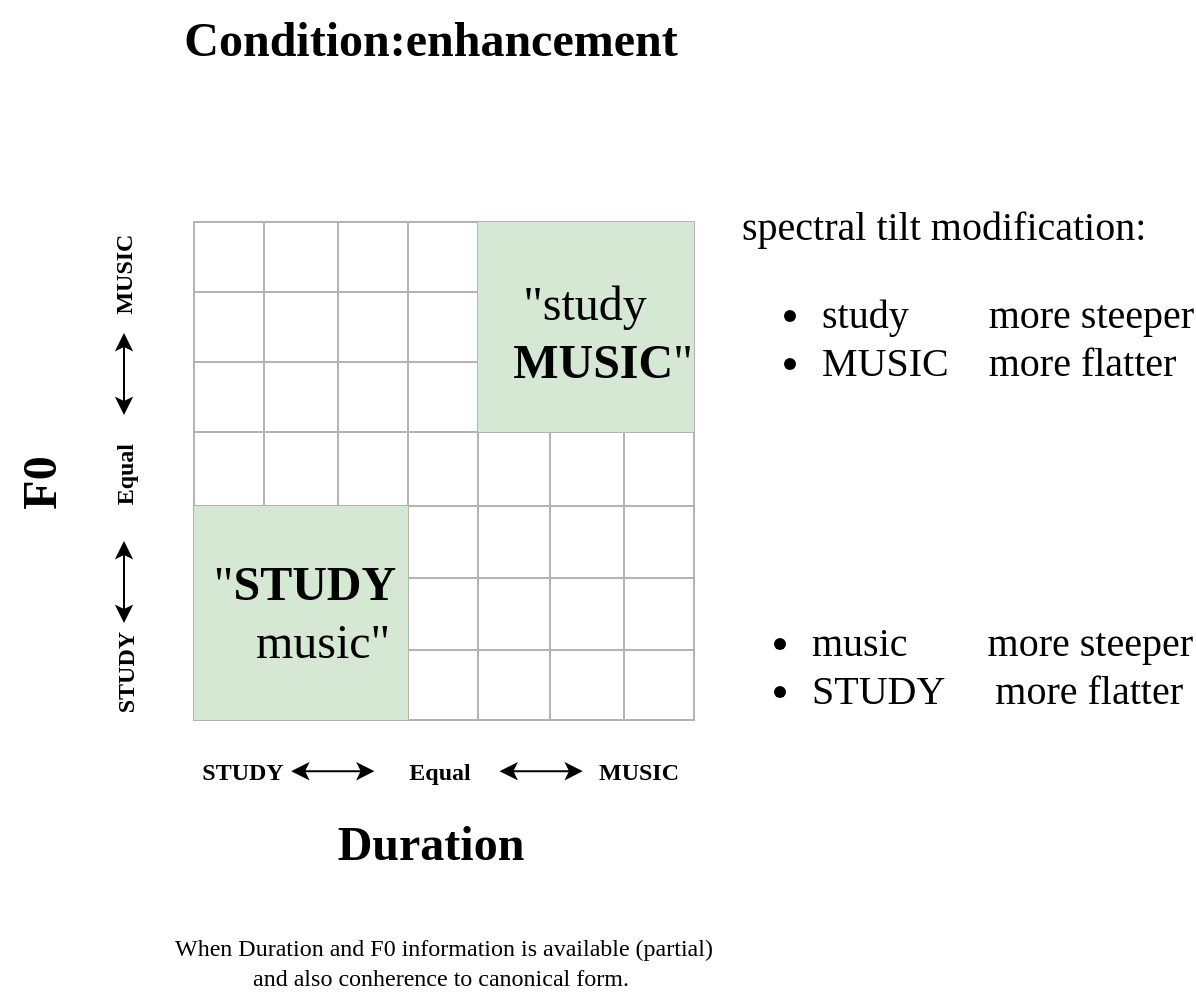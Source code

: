 <mxfile version="20.6.0" type="github"><diagram id="qvZupBdwBmpUl9UfghPR" name="Page-1"><mxGraphModel dx="1375" dy="794" grid="0" gridSize="10" guides="1" tooltips="1" connect="1" arrows="1" fold="1" page="1" pageScale="1" pageWidth="850" pageHeight="1100" math="0" shadow="0"><root><mxCell id="0"/><mxCell id="1" parent="0"/><object label="" id="x_jHGiyt7hKOIwZNZF2D-29"><mxCell style="shape=table;html=1;whiteSpace=wrap;startSize=0;container=1;collapsible=0;childLayout=tableLayout;flipH=0;flipV=0;movable=1;resizable=1;rotatable=1;deletable=1;editable=1;connectable=1;fontFamily=Georgia;swimlaneFillColor=none;fillColor=none;strokeColor=#B3B3B3;" vertex="1" parent="1"><mxGeometry x="270" y="300" width="250" height="249.0" as="geometry"/></mxCell></object><mxCell id="x_jHGiyt7hKOIwZNZF2D-30" value="" style="shape=tableRow;horizontal=0;startSize=0;swimlaneHead=0;swimlaneBody=0;top=0;left=0;bottom=0;right=0;collapsible=0;dropTarget=0;fillColor=none;points=[[0,0.5],[1,0.5]];portConstraint=eastwest;movable=1;resizable=1;rotatable=1;deletable=1;editable=1;connectable=1;fontFamily=Georgia;swimlaneFillColor=none;strokeColor=#CCCCCC;" vertex="1" parent="x_jHGiyt7hKOIwZNZF2D-29"><mxGeometry width="250" height="35" as="geometry"/></mxCell><mxCell id="x_jHGiyt7hKOIwZNZF2D-58" style="shape=partialRectangle;html=1;whiteSpace=wrap;connectable=1;fillColor=none;top=0;left=0;bottom=0;right=0;overflow=hidden;movable=1;resizable=1;rotatable=1;deletable=1;editable=1;fontFamily=Georgia;swimlaneFillColor=none;strokeColor=#CCCCCC;" vertex="1" parent="x_jHGiyt7hKOIwZNZF2D-30"><mxGeometry width="35" height="35" as="geometry"><mxRectangle width="35" height="35" as="alternateBounds"/></mxGeometry></mxCell><mxCell id="x_jHGiyt7hKOIwZNZF2D-65" style="shape=partialRectangle;html=1;whiteSpace=wrap;connectable=1;fillColor=none;top=0;left=0;bottom=0;right=0;overflow=hidden;movable=1;resizable=1;rotatable=1;deletable=1;editable=1;fontFamily=Georgia;swimlaneFillColor=none;strokeColor=#CCCCCC;" vertex="1" parent="x_jHGiyt7hKOIwZNZF2D-30"><mxGeometry x="35" width="37" height="35" as="geometry"><mxRectangle width="37" height="35" as="alternateBounds"/></mxGeometry></mxCell><mxCell id="x_jHGiyt7hKOIwZNZF2D-72" style="shape=partialRectangle;html=1;whiteSpace=wrap;connectable=1;fillColor=none;top=0;left=0;bottom=0;right=0;overflow=hidden;movable=1;resizable=1;rotatable=1;deletable=1;editable=1;fontFamily=Georgia;swimlaneFillColor=none;strokeColor=#CCCCCC;" vertex="1" parent="x_jHGiyt7hKOIwZNZF2D-30"><mxGeometry x="72" width="35" height="35" as="geometry"><mxRectangle width="35" height="35" as="alternateBounds"/></mxGeometry></mxCell><mxCell id="x_jHGiyt7hKOIwZNZF2D-31" value="" style="shape=partialRectangle;html=1;whiteSpace=wrap;connectable=1;fillColor=none;top=0;left=0;bottom=0;right=0;overflow=hidden;movable=1;resizable=1;rotatable=1;deletable=1;editable=1;fontFamily=Georgia;swimlaneFillColor=none;strokeColor=#CCCCCC;" vertex="1" parent="x_jHGiyt7hKOIwZNZF2D-30"><mxGeometry x="107" width="35" height="35" as="geometry"><mxRectangle width="35" height="35" as="alternateBounds"/></mxGeometry></mxCell><mxCell id="x_jHGiyt7hKOIwZNZF2D-32" value="" style="shape=partialRectangle;html=1;whiteSpace=wrap;connectable=1;fillColor=#d5e8d4;top=0;left=0;bottom=0;right=0;overflow=hidden;movable=1;resizable=1;rotatable=1;deletable=1;editable=1;fontFamily=Georgia;strokeColor=#CCCCCC;swimlaneFillColor=none;" vertex="1" parent="x_jHGiyt7hKOIwZNZF2D-30"><mxGeometry x="142" width="36" height="35" as="geometry"><mxRectangle width="36" height="35" as="alternateBounds"/></mxGeometry></mxCell><mxCell id="x_jHGiyt7hKOIwZNZF2D-79" style="shape=partialRectangle;html=1;whiteSpace=wrap;connectable=1;fillColor=#d5e8d4;top=0;left=0;bottom=0;right=0;overflow=hidden;movable=1;resizable=1;rotatable=1;deletable=1;editable=1;fontFamily=Georgia;strokeColor=#CCCCCC;swimlaneFillColor=none;" vertex="1" parent="x_jHGiyt7hKOIwZNZF2D-30"><mxGeometry x="178" width="37" height="35" as="geometry"><mxRectangle width="37" height="35" as="alternateBounds"/></mxGeometry></mxCell><mxCell id="x_jHGiyt7hKOIwZNZF2D-33" value="" style="shape=partialRectangle;html=1;whiteSpace=wrap;connectable=1;fillColor=#d5e8d4;top=0;left=0;bottom=0;right=0;overflow=hidden;movable=1;resizable=1;rotatable=1;deletable=1;editable=1;fontFamily=Georgia;strokeColor=#CCCCCC;swimlaneFillColor=none;" vertex="1" parent="x_jHGiyt7hKOIwZNZF2D-30"><mxGeometry x="215" width="35" height="35" as="geometry"><mxRectangle width="35" height="35" as="alternateBounds"/></mxGeometry></mxCell><mxCell id="x_jHGiyt7hKOIwZNZF2D-54" style="shape=tableRow;horizontal=0;startSize=0;swimlaneHead=0;swimlaneBody=0;top=0;left=0;bottom=0;right=0;collapsible=0;dropTarget=0;fillColor=none;points=[[0,0.5],[1,0.5]];portConstraint=eastwest;movable=1;resizable=1;rotatable=1;deletable=1;editable=1;connectable=1;fontFamily=Georgia;swimlaneFillColor=none;strokeColor=#CCCCCC;" vertex="1" parent="x_jHGiyt7hKOIwZNZF2D-29"><mxGeometry y="35" width="250" height="35" as="geometry"/></mxCell><mxCell id="x_jHGiyt7hKOIwZNZF2D-59" style="shape=partialRectangle;html=1;whiteSpace=wrap;connectable=1;fillColor=none;top=0;left=0;bottom=0;right=0;overflow=hidden;movable=1;resizable=1;rotatable=1;deletable=1;editable=1;fontFamily=Georgia;swimlaneFillColor=none;strokeColor=#CCCCCC;" vertex="1" parent="x_jHGiyt7hKOIwZNZF2D-54"><mxGeometry width="35" height="35" as="geometry"><mxRectangle width="35" height="35" as="alternateBounds"/></mxGeometry></mxCell><mxCell id="x_jHGiyt7hKOIwZNZF2D-66" style="shape=partialRectangle;html=1;whiteSpace=wrap;connectable=1;fillColor=none;top=0;left=0;bottom=0;right=0;overflow=hidden;movable=1;resizable=1;rotatable=1;deletable=1;editable=1;fontFamily=Georgia;swimlaneFillColor=none;strokeColor=#CCCCCC;" vertex="1" parent="x_jHGiyt7hKOIwZNZF2D-54"><mxGeometry x="35" width="37" height="35" as="geometry"><mxRectangle width="37" height="35" as="alternateBounds"/></mxGeometry></mxCell><mxCell id="x_jHGiyt7hKOIwZNZF2D-73" style="shape=partialRectangle;html=1;whiteSpace=wrap;connectable=1;fillColor=none;top=0;left=0;bottom=0;right=0;overflow=hidden;movable=1;resizable=1;rotatable=1;deletable=1;editable=1;fontFamily=Georgia;swimlaneFillColor=none;strokeColor=#CCCCCC;" vertex="1" parent="x_jHGiyt7hKOIwZNZF2D-54"><mxGeometry x="72" width="35" height="35" as="geometry"><mxRectangle width="35" height="35" as="alternateBounds"/></mxGeometry></mxCell><mxCell id="x_jHGiyt7hKOIwZNZF2D-55" style="shape=partialRectangle;html=1;whiteSpace=wrap;connectable=1;fillColor=none;top=0;left=0;bottom=0;right=0;overflow=hidden;movable=1;resizable=1;rotatable=1;deletable=1;editable=1;fontFamily=Georgia;swimlaneFillColor=none;strokeColor=#CCCCCC;" vertex="1" parent="x_jHGiyt7hKOIwZNZF2D-54"><mxGeometry x="107" width="35" height="35" as="geometry"><mxRectangle width="35" height="35" as="alternateBounds"/></mxGeometry></mxCell><mxCell id="x_jHGiyt7hKOIwZNZF2D-56" style="shape=partialRectangle;html=1;whiteSpace=wrap;connectable=1;fillColor=#d5e8d4;top=0;left=0;bottom=0;right=0;overflow=hidden;movable=1;resizable=1;rotatable=1;deletable=1;editable=1;fontFamily=Georgia;strokeColor=#CCCCCC;swimlaneFillColor=none;" vertex="1" parent="x_jHGiyt7hKOIwZNZF2D-54"><mxGeometry x="142" width="36" height="35" as="geometry"><mxRectangle width="36" height="35" as="alternateBounds"/></mxGeometry></mxCell><mxCell id="x_jHGiyt7hKOIwZNZF2D-80" style="shape=partialRectangle;html=1;whiteSpace=wrap;connectable=1;fillColor=#d5e8d4;top=0;left=0;bottom=0;right=0;overflow=hidden;movable=1;resizable=1;rotatable=1;deletable=1;editable=1;fontFamily=Georgia;strokeColor=#CCCCCC;swimlaneFillColor=none;" vertex="1" parent="x_jHGiyt7hKOIwZNZF2D-54"><mxGeometry x="178" width="37" height="35" as="geometry"><mxRectangle width="37" height="35" as="alternateBounds"/></mxGeometry></mxCell><mxCell id="x_jHGiyt7hKOIwZNZF2D-57" style="shape=partialRectangle;html=1;whiteSpace=wrap;connectable=1;fillColor=#d5e8d4;top=0;left=0;bottom=0;right=0;overflow=hidden;movable=1;resizable=1;rotatable=1;deletable=1;editable=1;fontFamily=Georgia;strokeColor=#CCCCCC;swimlaneFillColor=none;" vertex="1" parent="x_jHGiyt7hKOIwZNZF2D-54"><mxGeometry x="215" width="35" height="35" as="geometry"><mxRectangle width="35" height="35" as="alternateBounds"/></mxGeometry></mxCell><mxCell id="x_jHGiyt7hKOIwZNZF2D-34" value="" style="shape=tableRow;horizontal=0;startSize=0;swimlaneHead=0;swimlaneBody=0;top=0;left=0;bottom=0;right=0;collapsible=0;dropTarget=0;fillColor=none;points=[[0,0.5],[1,0.5]];portConstraint=eastwest;movable=1;resizable=1;rotatable=1;deletable=1;editable=1;connectable=1;fontFamily=Georgia;swimlaneFillColor=none;strokeColor=#CCCCCC;" vertex="1" parent="x_jHGiyt7hKOIwZNZF2D-29"><mxGeometry y="70" width="250" height="35" as="geometry"/></mxCell><mxCell id="x_jHGiyt7hKOIwZNZF2D-60" style="shape=partialRectangle;html=1;whiteSpace=wrap;connectable=1;fillColor=none;top=0;left=0;bottom=0;right=0;overflow=hidden;movable=1;resizable=1;rotatable=1;deletable=1;editable=1;fontFamily=Georgia;swimlaneFillColor=none;strokeColor=#CCCCCC;" vertex="1" parent="x_jHGiyt7hKOIwZNZF2D-34"><mxGeometry width="35" height="35" as="geometry"><mxRectangle width="35" height="35" as="alternateBounds"/></mxGeometry></mxCell><mxCell id="x_jHGiyt7hKOIwZNZF2D-67" style="shape=partialRectangle;html=1;whiteSpace=wrap;connectable=1;fillColor=none;top=0;left=0;bottom=0;right=0;overflow=hidden;movable=1;resizable=1;rotatable=1;deletable=1;editable=1;fontFamily=Georgia;swimlaneFillColor=none;strokeColor=#CCCCCC;" vertex="1" parent="x_jHGiyt7hKOIwZNZF2D-34"><mxGeometry x="35" width="37" height="35" as="geometry"><mxRectangle width="37" height="35" as="alternateBounds"/></mxGeometry></mxCell><mxCell id="x_jHGiyt7hKOIwZNZF2D-74" style="shape=partialRectangle;html=1;whiteSpace=wrap;connectable=1;fillColor=none;top=0;left=0;bottom=0;right=0;overflow=hidden;movable=1;resizable=1;rotatable=1;deletable=1;editable=1;fontFamily=Georgia;swimlaneFillColor=none;strokeColor=#CCCCCC;" vertex="1" parent="x_jHGiyt7hKOIwZNZF2D-34"><mxGeometry x="72" width="35" height="35" as="geometry"><mxRectangle width="35" height="35" as="alternateBounds"/></mxGeometry></mxCell><mxCell id="x_jHGiyt7hKOIwZNZF2D-35" value="" style="shape=partialRectangle;html=1;whiteSpace=wrap;connectable=1;fillColor=none;top=0;left=0;bottom=0;right=0;overflow=hidden;movable=1;resizable=1;rotatable=1;deletable=1;editable=1;fontFamily=Georgia;swimlaneFillColor=none;strokeColor=#CCCCCC;" vertex="1" parent="x_jHGiyt7hKOIwZNZF2D-34"><mxGeometry x="107" width="35" height="35" as="geometry"><mxRectangle width="35" height="35" as="alternateBounds"/></mxGeometry></mxCell><mxCell id="x_jHGiyt7hKOIwZNZF2D-36" value="" style="shape=partialRectangle;html=1;whiteSpace=wrap;connectable=1;fillColor=#d5e8d4;top=0;left=0;bottom=0;right=0;overflow=hidden;movable=1;resizable=1;rotatable=1;deletable=1;editable=1;fontFamily=Georgia;strokeColor=#CCCCCC;swimlaneFillColor=none;" vertex="1" parent="x_jHGiyt7hKOIwZNZF2D-34"><mxGeometry x="142" width="36" height="35" as="geometry"><mxRectangle width="36" height="35" as="alternateBounds"/></mxGeometry></mxCell><mxCell id="x_jHGiyt7hKOIwZNZF2D-81" style="shape=partialRectangle;html=1;whiteSpace=wrap;connectable=1;fillColor=#d5e8d4;top=0;left=0;bottom=0;right=0;overflow=hidden;movable=1;resizable=1;rotatable=1;deletable=1;editable=1;fontFamily=Georgia;strokeColor=#CCCCCC;swimlaneFillColor=none;" vertex="1" parent="x_jHGiyt7hKOIwZNZF2D-34"><mxGeometry x="178" width="37" height="35" as="geometry"><mxRectangle width="37" height="35" as="alternateBounds"/></mxGeometry></mxCell><mxCell id="x_jHGiyt7hKOIwZNZF2D-37" value="" style="shape=partialRectangle;html=1;whiteSpace=wrap;connectable=1;fillColor=#d5e8d4;top=0;left=0;bottom=0;right=0;overflow=hidden;movable=1;resizable=1;rotatable=1;deletable=1;editable=1;fontFamily=Georgia;strokeColor=#CCCCCC;swimlaneFillColor=none;" vertex="1" parent="x_jHGiyt7hKOIwZNZF2D-34"><mxGeometry x="215" width="35" height="35" as="geometry"><mxRectangle width="35" height="35" as="alternateBounds"/></mxGeometry></mxCell><mxCell id="x_jHGiyt7hKOIwZNZF2D-42" style="shape=tableRow;horizontal=0;startSize=0;swimlaneHead=0;swimlaneBody=0;top=0;left=0;bottom=0;right=0;collapsible=0;dropTarget=0;fillColor=none;points=[[0,0.5],[1,0.5]];portConstraint=eastwest;movable=1;resizable=1;rotatable=1;deletable=1;editable=1;connectable=1;fontFamily=Georgia;swimlaneFillColor=none;strokeColor=#CCCCCC;" vertex="1" parent="x_jHGiyt7hKOIwZNZF2D-29"><mxGeometry y="105" width="250" height="37" as="geometry"/></mxCell><mxCell id="x_jHGiyt7hKOIwZNZF2D-61" style="shape=partialRectangle;html=1;whiteSpace=wrap;connectable=1;fillColor=none;top=0;left=0;bottom=0;right=0;overflow=hidden;movable=1;resizable=1;rotatable=1;deletable=1;editable=1;fontFamily=Georgia;swimlaneFillColor=none;strokeColor=#CCCCCC;" vertex="1" parent="x_jHGiyt7hKOIwZNZF2D-42"><mxGeometry width="35" height="37" as="geometry"><mxRectangle width="35" height="37" as="alternateBounds"/></mxGeometry></mxCell><mxCell id="x_jHGiyt7hKOIwZNZF2D-68" style="shape=partialRectangle;html=1;whiteSpace=wrap;connectable=1;fillColor=none;top=0;left=0;bottom=0;right=0;overflow=hidden;movable=1;resizable=1;rotatable=1;deletable=1;editable=1;fontFamily=Georgia;swimlaneFillColor=none;strokeColor=#CCCCCC;" vertex="1" parent="x_jHGiyt7hKOIwZNZF2D-42"><mxGeometry x="35" width="37" height="37" as="geometry"><mxRectangle width="37" height="37" as="alternateBounds"/></mxGeometry></mxCell><mxCell id="x_jHGiyt7hKOIwZNZF2D-75" style="shape=partialRectangle;html=1;whiteSpace=wrap;connectable=1;top=0;left=0;bottom=0;right=0;overflow=hidden;movable=1;resizable=1;rotatable=1;deletable=1;editable=1;fontFamily=Georgia;swimlaneFillColor=none;fillColor=none;strokeColor=#CCCCCC;" vertex="1" parent="x_jHGiyt7hKOIwZNZF2D-42"><mxGeometry x="72" width="35" height="37" as="geometry"><mxRectangle width="35" height="37" as="alternateBounds"/></mxGeometry></mxCell><mxCell id="x_jHGiyt7hKOIwZNZF2D-43" style="shape=partialRectangle;html=1;whiteSpace=wrap;connectable=1;fillColor=none;top=0;left=0;bottom=0;right=0;overflow=hidden;movable=1;resizable=1;rotatable=1;deletable=1;editable=1;fontFamily=Georgia;swimlaneFillColor=none;strokeColor=#CCCCCC;" vertex="1" parent="x_jHGiyt7hKOIwZNZF2D-42"><mxGeometry x="107" width="35" height="37" as="geometry"><mxRectangle width="35" height="37" as="alternateBounds"/></mxGeometry></mxCell><mxCell id="x_jHGiyt7hKOIwZNZF2D-44" style="shape=partialRectangle;html=1;whiteSpace=wrap;connectable=1;top=0;left=0;bottom=0;right=0;overflow=hidden;movable=1;resizable=1;rotatable=1;deletable=1;editable=1;fontFamily=Georgia;swimlaneFillColor=none;fillColor=none;strokeColor=#CCCCCC;" vertex="1" parent="x_jHGiyt7hKOIwZNZF2D-42"><mxGeometry x="142" width="36" height="37" as="geometry"><mxRectangle width="36" height="37" as="alternateBounds"/></mxGeometry></mxCell><mxCell id="x_jHGiyt7hKOIwZNZF2D-82" style="shape=partialRectangle;html=1;whiteSpace=wrap;connectable=1;fillColor=none;top=0;left=0;bottom=0;right=0;overflow=hidden;pointerEvents=1;movable=1;resizable=1;rotatable=1;deletable=1;editable=1;fontFamily=Georgia;swimlaneFillColor=none;strokeColor=#CCCCCC;" vertex="1" parent="x_jHGiyt7hKOIwZNZF2D-42"><mxGeometry x="178" width="37" height="37" as="geometry"><mxRectangle width="37" height="37" as="alternateBounds"/></mxGeometry></mxCell><mxCell id="x_jHGiyt7hKOIwZNZF2D-45" style="shape=partialRectangle;html=1;whiteSpace=wrap;connectable=1;fillColor=none;top=0;left=0;bottom=0;right=0;overflow=hidden;pointerEvents=1;movable=1;resizable=1;rotatable=1;deletable=1;editable=1;fontFamily=Georgia;swimlaneFillColor=none;strokeColor=#CCCCCC;" vertex="1" parent="x_jHGiyt7hKOIwZNZF2D-42"><mxGeometry x="215" width="35" height="37" as="geometry"><mxRectangle width="35" height="37" as="alternateBounds"/></mxGeometry></mxCell><mxCell id="x_jHGiyt7hKOIwZNZF2D-46" style="shape=tableRow;horizontal=0;startSize=0;swimlaneHead=0;swimlaneBody=0;top=0;left=0;bottom=0;right=0;collapsible=0;dropTarget=0;fillColor=none;points=[[0,0.5],[1,0.5]];portConstraint=eastwest;movable=1;resizable=1;rotatable=1;deletable=1;editable=1;connectable=1;fontFamily=Georgia;swimlaneFillColor=none;strokeColor=#CCCCCC;" vertex="1" parent="x_jHGiyt7hKOIwZNZF2D-29"><mxGeometry y="142" width="250" height="36" as="geometry"/></mxCell><mxCell id="x_jHGiyt7hKOIwZNZF2D-62" style="shape=partialRectangle;html=1;whiteSpace=wrap;connectable=1;fillColor=#d5e8d4;top=0;left=0;bottom=0;right=0;overflow=hidden;movable=1;resizable=1;rotatable=1;deletable=1;editable=1;fontFamily=Georgia;strokeColor=#CCCCCC;swimlaneFillColor=none;" vertex="1" parent="x_jHGiyt7hKOIwZNZF2D-46"><mxGeometry width="35" height="36" as="geometry"><mxRectangle width="35" height="36" as="alternateBounds"/></mxGeometry></mxCell><mxCell id="x_jHGiyt7hKOIwZNZF2D-69" style="shape=partialRectangle;html=1;whiteSpace=wrap;connectable=1;fillColor=#d5e8d4;top=0;left=0;bottom=0;right=0;overflow=hidden;movable=1;resizable=1;rotatable=1;deletable=1;editable=1;fontFamily=Georgia;strokeColor=#CCCCCC;swimlaneFillColor=none;" vertex="1" parent="x_jHGiyt7hKOIwZNZF2D-46"><mxGeometry x="35" width="37" height="36" as="geometry"><mxRectangle width="37" height="36" as="alternateBounds"/></mxGeometry></mxCell><mxCell id="x_jHGiyt7hKOIwZNZF2D-76" style="shape=partialRectangle;html=1;whiteSpace=wrap;connectable=1;fillColor=#d5e8d4;top=0;left=0;bottom=0;right=0;overflow=hidden;movable=1;resizable=1;rotatable=1;deletable=1;editable=1;fontFamily=Georgia;strokeColor=#CCCCCC;swimlaneFillColor=none;" vertex="1" parent="x_jHGiyt7hKOIwZNZF2D-46"><mxGeometry x="72" width="35" height="36" as="geometry"><mxRectangle width="35" height="36" as="alternateBounds"/></mxGeometry></mxCell><mxCell id="x_jHGiyt7hKOIwZNZF2D-47" style="shape=partialRectangle;html=1;whiteSpace=wrap;connectable=1;fillColor=none;top=0;left=0;bottom=0;right=0;overflow=hidden;movable=1;resizable=1;rotatable=1;deletable=1;editable=1;fontFamily=Georgia;swimlaneFillColor=none;strokeColor=#CCCCCC;" vertex="1" parent="x_jHGiyt7hKOIwZNZF2D-46"><mxGeometry x="107" width="35" height="36" as="geometry"><mxRectangle width="35" height="36" as="alternateBounds"/></mxGeometry></mxCell><mxCell id="x_jHGiyt7hKOIwZNZF2D-48" style="shape=partialRectangle;html=1;whiteSpace=wrap;connectable=1;fillColor=none;top=0;left=0;bottom=0;right=0;overflow=hidden;movable=1;resizable=1;rotatable=1;deletable=1;editable=1;fontFamily=Georgia;swimlaneFillColor=none;strokeColor=#CCCCCC;" vertex="1" parent="x_jHGiyt7hKOIwZNZF2D-46"><mxGeometry x="142" width="36" height="36" as="geometry"><mxRectangle width="36" height="36" as="alternateBounds"/></mxGeometry></mxCell><mxCell id="x_jHGiyt7hKOIwZNZF2D-83" style="shape=partialRectangle;html=1;whiteSpace=wrap;connectable=1;fillColor=none;top=0;left=0;bottom=0;right=0;overflow=hidden;pointerEvents=1;movable=1;resizable=1;rotatable=1;deletable=1;editable=1;fontFamily=Georgia;swimlaneFillColor=none;strokeColor=#CCCCCC;" vertex="1" parent="x_jHGiyt7hKOIwZNZF2D-46"><mxGeometry x="178" width="37" height="36" as="geometry"><mxRectangle width="37" height="36" as="alternateBounds"/></mxGeometry></mxCell><mxCell id="x_jHGiyt7hKOIwZNZF2D-49" style="shape=partialRectangle;html=1;whiteSpace=wrap;connectable=1;fillColor=none;top=0;left=0;bottom=0;right=0;overflow=hidden;pointerEvents=1;movable=1;resizable=1;rotatable=1;deletable=1;editable=1;fontFamily=Georgia;swimlaneFillColor=none;strokeColor=#CCCCCC;" vertex="1" parent="x_jHGiyt7hKOIwZNZF2D-46"><mxGeometry x="215" width="35" height="36" as="geometry"><mxRectangle width="35" height="36" as="alternateBounds"/></mxGeometry></mxCell><mxCell id="x_jHGiyt7hKOIwZNZF2D-38" value="" style="shape=tableRow;horizontal=0;startSize=0;swimlaneHead=0;swimlaneBody=0;top=0;left=0;bottom=0;right=0;collapsible=0;dropTarget=0;fillColor=none;points=[[0,0.5],[1,0.5]];portConstraint=eastwest;movable=1;resizable=1;rotatable=1;deletable=1;editable=1;connectable=1;fontFamily=Georgia;swimlaneFillColor=none;strokeColor=#CCCCCC;" vertex="1" parent="x_jHGiyt7hKOIwZNZF2D-29"><mxGeometry y="178" width="250" height="36" as="geometry"/></mxCell><mxCell id="x_jHGiyt7hKOIwZNZF2D-63" style="shape=partialRectangle;html=1;whiteSpace=wrap;connectable=1;fillColor=#d5e8d4;top=0;left=0;bottom=0;right=0;overflow=hidden;movable=1;resizable=1;rotatable=1;deletable=1;editable=1;fontFamily=Georgia;strokeColor=#CCCCCC;swimlaneFillColor=none;" vertex="1" parent="x_jHGiyt7hKOIwZNZF2D-38"><mxGeometry width="35" height="36" as="geometry"><mxRectangle width="35" height="36" as="alternateBounds"/></mxGeometry></mxCell><mxCell id="x_jHGiyt7hKOIwZNZF2D-70" style="shape=partialRectangle;html=1;whiteSpace=wrap;connectable=1;fillColor=#d5e8d4;top=0;left=0;bottom=0;right=0;overflow=hidden;movable=1;resizable=1;rotatable=1;deletable=1;editable=1;fontFamily=Georgia;strokeColor=#CCCCCC;swimlaneFillColor=none;" vertex="1" parent="x_jHGiyt7hKOIwZNZF2D-38"><mxGeometry x="35" width="37" height="36" as="geometry"><mxRectangle width="37" height="36" as="alternateBounds"/></mxGeometry></mxCell><mxCell id="x_jHGiyt7hKOIwZNZF2D-77" style="shape=partialRectangle;html=1;whiteSpace=wrap;connectable=1;fillColor=#d5e8d4;top=0;left=0;bottom=0;right=0;overflow=hidden;movable=1;resizable=1;rotatable=1;deletable=1;editable=1;fontFamily=Georgia;strokeColor=#CCCCCC;swimlaneFillColor=none;" vertex="1" parent="x_jHGiyt7hKOIwZNZF2D-38"><mxGeometry x="72" width="35" height="36" as="geometry"><mxRectangle width="35" height="36" as="alternateBounds"/></mxGeometry></mxCell><mxCell id="x_jHGiyt7hKOIwZNZF2D-39" value="" style="shape=partialRectangle;html=1;whiteSpace=wrap;connectable=1;fillColor=none;top=0;left=0;bottom=0;right=0;overflow=hidden;movable=1;resizable=1;rotatable=1;deletable=1;editable=1;fontFamily=Georgia;swimlaneFillColor=none;strokeColor=#CCCCCC;" vertex="1" parent="x_jHGiyt7hKOIwZNZF2D-38"><mxGeometry x="107" width="35" height="36" as="geometry"><mxRectangle width="35" height="36" as="alternateBounds"/></mxGeometry></mxCell><mxCell id="x_jHGiyt7hKOIwZNZF2D-40" value="" style="shape=partialRectangle;html=1;whiteSpace=wrap;connectable=1;fillColor=none;top=0;left=0;bottom=0;right=0;overflow=hidden;movable=1;resizable=1;rotatable=1;deletable=1;editable=1;fontFamily=Georgia;swimlaneFillColor=none;strokeColor=#CCCCCC;" vertex="1" parent="x_jHGiyt7hKOIwZNZF2D-38"><mxGeometry x="142" width="36" height="36" as="geometry"><mxRectangle width="36" height="36" as="alternateBounds"/></mxGeometry></mxCell><mxCell id="x_jHGiyt7hKOIwZNZF2D-84" style="shape=partialRectangle;html=1;whiteSpace=wrap;connectable=1;fillColor=none;top=0;left=0;bottom=0;right=0;overflow=hidden;pointerEvents=1;movable=1;resizable=1;rotatable=1;deletable=1;editable=1;fontFamily=Georgia;swimlaneFillColor=none;strokeColor=#CCCCCC;" vertex="1" parent="x_jHGiyt7hKOIwZNZF2D-38"><mxGeometry x="178" width="37" height="36" as="geometry"><mxRectangle width="37" height="36" as="alternateBounds"/></mxGeometry></mxCell><mxCell id="x_jHGiyt7hKOIwZNZF2D-41" value="" style="shape=partialRectangle;html=1;whiteSpace=wrap;connectable=1;fillColor=none;top=0;left=0;bottom=0;right=0;overflow=hidden;pointerEvents=1;movable=1;resizable=1;rotatable=1;deletable=1;editable=1;fontFamily=Georgia;swimlaneFillColor=none;strokeColor=#CCCCCC;" vertex="1" parent="x_jHGiyt7hKOIwZNZF2D-38"><mxGeometry x="215" width="35" height="36" as="geometry"><mxRectangle width="35" height="36" as="alternateBounds"/></mxGeometry></mxCell><mxCell id="x_jHGiyt7hKOIwZNZF2D-50" style="shape=tableRow;horizontal=0;startSize=0;swimlaneHead=0;swimlaneBody=0;top=0;left=0;bottom=0;right=0;collapsible=0;dropTarget=0;fillColor=none;points=[[0,0.5],[1,0.5]];portConstraint=eastwest;movable=1;resizable=1;rotatable=1;deletable=1;editable=1;connectable=1;fontFamily=Georgia;swimlaneFillColor=none;strokeColor=#CCCCCC;" vertex="1" parent="x_jHGiyt7hKOIwZNZF2D-29"><mxGeometry y="214" width="250" height="35" as="geometry"/></mxCell><mxCell id="x_jHGiyt7hKOIwZNZF2D-64" style="shape=partialRectangle;html=1;whiteSpace=wrap;connectable=1;fillColor=#d5e8d4;top=0;left=0;bottom=0;right=0;overflow=hidden;movable=1;resizable=1;rotatable=1;deletable=1;editable=1;fontFamily=Georgia;strokeColor=#CCCCCC;swimlaneFillColor=none;" vertex="1" parent="x_jHGiyt7hKOIwZNZF2D-50"><mxGeometry width="35" height="35" as="geometry"><mxRectangle width="35" height="35" as="alternateBounds"/></mxGeometry></mxCell><mxCell id="x_jHGiyt7hKOIwZNZF2D-71" style="shape=partialRectangle;html=1;whiteSpace=wrap;connectable=1;fillColor=#d5e8d4;top=0;left=0;bottom=0;right=0;overflow=hidden;movable=1;resizable=1;rotatable=1;deletable=1;editable=1;fontFamily=Georgia;strokeColor=#CCCCCC;swimlaneFillColor=none;" vertex="1" parent="x_jHGiyt7hKOIwZNZF2D-50"><mxGeometry x="35" width="37" height="35" as="geometry"><mxRectangle width="37" height="35" as="alternateBounds"/></mxGeometry></mxCell><mxCell id="x_jHGiyt7hKOIwZNZF2D-78" style="shape=partialRectangle;html=1;whiteSpace=wrap;connectable=1;fillColor=#d5e8d4;top=0;left=0;bottom=0;right=0;overflow=hidden;movable=1;resizable=1;rotatable=1;deletable=1;editable=1;fontFamily=Georgia;strokeColor=#CCCCCC;swimlaneFillColor=none;" vertex="1" parent="x_jHGiyt7hKOIwZNZF2D-50"><mxGeometry x="72" width="35" height="35" as="geometry"><mxRectangle width="35" height="35" as="alternateBounds"/></mxGeometry></mxCell><mxCell id="x_jHGiyt7hKOIwZNZF2D-51" style="shape=partialRectangle;html=1;whiteSpace=wrap;connectable=1;fillColor=none;top=0;left=0;bottom=0;right=0;overflow=hidden;movable=1;resizable=1;rotatable=1;deletable=1;editable=1;fontFamily=Georgia;swimlaneFillColor=none;strokeColor=#CCCCCC;" vertex="1" parent="x_jHGiyt7hKOIwZNZF2D-50"><mxGeometry x="107" width="35" height="35" as="geometry"><mxRectangle width="35" height="35" as="alternateBounds"/></mxGeometry></mxCell><mxCell id="x_jHGiyt7hKOIwZNZF2D-52" style="shape=partialRectangle;html=1;whiteSpace=wrap;connectable=1;fillColor=none;top=0;left=0;bottom=0;right=0;overflow=hidden;movable=1;resizable=1;rotatable=1;deletable=1;editable=1;fontFamily=Georgia;swimlaneFillColor=none;strokeColor=#CCCCCC;" vertex="1" parent="x_jHGiyt7hKOIwZNZF2D-50"><mxGeometry x="142" width="36" height="35" as="geometry"><mxRectangle width="36" height="35" as="alternateBounds"/></mxGeometry></mxCell><mxCell id="x_jHGiyt7hKOIwZNZF2D-85" style="shape=partialRectangle;html=1;whiteSpace=wrap;connectable=1;fillColor=none;top=0;left=0;bottom=0;right=0;overflow=hidden;pointerEvents=1;movable=1;resizable=1;rotatable=1;deletable=1;editable=1;fontFamily=Georgia;swimlaneFillColor=none;strokeColor=#CCCCCC;" vertex="1" parent="x_jHGiyt7hKOIwZNZF2D-50"><mxGeometry x="178" width="37" height="35" as="geometry"><mxRectangle width="37" height="35" as="alternateBounds"/></mxGeometry></mxCell><mxCell id="x_jHGiyt7hKOIwZNZF2D-53" style="shape=partialRectangle;html=1;whiteSpace=wrap;connectable=1;fillColor=none;top=0;left=0;bottom=0;right=0;overflow=hidden;pointerEvents=1;movable=1;resizable=1;rotatable=1;deletable=1;editable=1;fontFamily=Georgia;swimlaneFillColor=none;strokeColor=#CCCCCC;" vertex="1" parent="x_jHGiyt7hKOIwZNZF2D-50"><mxGeometry x="215" width="35" height="35" as="geometry"><mxRectangle width="35" height="35" as="alternateBounds"/></mxGeometry></mxCell><mxCell id="x_jHGiyt7hKOIwZNZF2D-86" value="&lt;span style=&quot;font-weight: 400;&quot;&gt;&quot;&lt;/span&gt;STUDY&lt;br&gt;&lt;span style=&quot;font-weight: normal;&quot;&gt;&amp;nbsp; &amp;nbsp;music&quot;&lt;/span&gt;" style="text;strokeColor=none;fillColor=none;html=1;fontSize=24;fontStyle=1;verticalAlign=middle;align=center;fontFamily=Georgia;" vertex="1" parent="1"><mxGeometry x="270" y="470" width="110" height="50" as="geometry"/></mxCell><mxCell id="x_jHGiyt7hKOIwZNZF2D-87" value="&lt;span style=&quot;font-weight: 400;&quot;&gt;&quot;study&lt;/span&gt;&lt;br&gt;&lt;span style=&quot;font-weight: normal;&quot;&gt;&amp;nbsp; &amp;nbsp;&lt;/span&gt;MUSIC&lt;span style=&quot;font-weight: normal;&quot;&gt;&quot;&lt;/span&gt;" style="text;strokeColor=none;fillColor=none;html=1;fontSize=24;fontStyle=1;verticalAlign=middle;align=center;fontFamily=Georgia;" vertex="1" parent="1"><mxGeometry x="410" y="330" width="110" height="50" as="geometry"/></mxCell><mxCell id="x_jHGiyt7hKOIwZNZF2D-98" value="" style="group" vertex="1" connectable="0" parent="1"><mxGeometry x="270" y="555" width="250" height="40" as="geometry"/></mxCell><mxCell id="x_jHGiyt7hKOIwZNZF2D-93" value="" style="endArrow=classic;startArrow=classic;html=1;rounded=0;fontFamily=Georgia;" edge="1" parent="x_jHGiyt7hKOIwZNZF2D-98"><mxGeometry width="50" height="50" relative="1" as="geometry"><mxPoint x="48.611" y="19.58" as="sourcePoint"/><mxPoint x="90.278" y="19.58" as="targetPoint"/><Array as="points"><mxPoint x="72.917" y="19.58"/></Array></mxGeometry></mxCell><mxCell id="x_jHGiyt7hKOIwZNZF2D-94" value="" style="endArrow=classic;startArrow=classic;html=1;rounded=0;fontFamily=Georgia;" edge="1" parent="x_jHGiyt7hKOIwZNZF2D-98"><mxGeometry width="50" height="50" relative="1" as="geometry"><mxPoint x="152.778" y="19.58" as="sourcePoint"/><mxPoint x="194.444" y="19.58" as="targetPoint"/></mxGeometry></mxCell><mxCell id="x_jHGiyt7hKOIwZNZF2D-95" value="Equal" style="text;html=1;strokeColor=none;fillColor=none;align=center;verticalAlign=middle;whiteSpace=wrap;rounded=0;fontFamily=Georgia;fontStyle=1" vertex="1" parent="x_jHGiyt7hKOIwZNZF2D-98"><mxGeometry x="102.083" y="5" width="41.667" height="30" as="geometry"/></mxCell><mxCell id="x_jHGiyt7hKOIwZNZF2D-96" value="STUDY" style="text;strokeColor=none;fillColor=none;html=1;fontSize=12;fontStyle=1;verticalAlign=middle;align=center;fontFamily=Georgia;" vertex="1" parent="x_jHGiyt7hKOIwZNZF2D-98"><mxGeometry width="48.611" height="40" as="geometry"/></mxCell><mxCell id="x_jHGiyt7hKOIwZNZF2D-97" value="MUSIC" style="text;strokeColor=none;fillColor=none;html=1;fontSize=12;fontStyle=1;verticalAlign=middle;align=center;fontFamily=Georgia;" vertex="1" parent="x_jHGiyt7hKOIwZNZF2D-98"><mxGeometry x="194.444" y="2.5" width="55.556" height="35" as="geometry"/></mxCell><mxCell id="x_jHGiyt7hKOIwZNZF2D-106" value="" style="group;rotation=-90;" vertex="1" connectable="0" parent="1"><mxGeometry x="110" y="404.5" width="250" height="40" as="geometry"/></mxCell><mxCell id="x_jHGiyt7hKOIwZNZF2D-107" value="" style="endArrow=classic;startArrow=classic;html=1;rounded=0;fontFamily=Georgia;" edge="1" parent="x_jHGiyt7hKOIwZNZF2D-106"><mxGeometry width="50" height="50" relative="1" as="geometry"><mxPoint x="125" y="96" as="sourcePoint"/><mxPoint x="125" y="55" as="targetPoint"/><Array as="points"><mxPoint x="125" y="72"/></Array></mxGeometry></mxCell><mxCell id="x_jHGiyt7hKOIwZNZF2D-108" value="" style="endArrow=classic;startArrow=classic;html=1;rounded=0;fontFamily=Georgia;" edge="1" parent="x_jHGiyt7hKOIwZNZF2D-106"><mxGeometry width="50" height="50" relative="1" as="geometry"><mxPoint x="125" y="-8" as="sourcePoint"/><mxPoint x="125" y="-49" as="targetPoint"/></mxGeometry></mxCell><mxCell id="x_jHGiyt7hKOIwZNZF2D-109" value="Equal" style="text;html=1;strokeColor=none;fillColor=none;align=center;verticalAlign=middle;whiteSpace=wrap;rounded=0;fontFamily=Georgia;fontStyle=1;rotation=-90;" vertex="1" parent="x_jHGiyt7hKOIwZNZF2D-106"><mxGeometry x="104" y="7" width="41.667" height="30" as="geometry"/></mxCell><mxCell id="x_jHGiyt7hKOIwZNZF2D-110" value="STUDY" style="text;strokeColor=none;fillColor=none;html=1;fontSize=12;fontStyle=1;verticalAlign=middle;align=center;fontFamily=Georgia;rotation=-90;" vertex="1" parent="x_jHGiyt7hKOIwZNZF2D-106"><mxGeometry x="101" y="101" width="48.611" height="40" as="geometry"/></mxCell><mxCell id="x_jHGiyt7hKOIwZNZF2D-111" value="MUSIC" style="text;strokeColor=none;fillColor=none;html=1;fontSize=12;fontStyle=1;verticalAlign=middle;align=center;fontFamily=Georgia;rotation=-90;" vertex="1" parent="x_jHGiyt7hKOIwZNZF2D-106"><mxGeometry x="97" y="-95" width="55.556" height="35" as="geometry"/></mxCell><mxCell id="x_jHGiyt7hKOIwZNZF2D-112" value="Duration" style="text;strokeColor=none;fillColor=none;html=1;fontSize=24;fontStyle=1;verticalAlign=middle;align=center;fontFamily=Times New Roman;" vertex="1" parent="1"><mxGeometry x="338" y="591" width="100" height="40" as="geometry"/></mxCell><mxCell id="x_jHGiyt7hKOIwZNZF2D-113" value="F0" style="text;strokeColor=none;fillColor=none;html=1;fontSize=24;fontStyle=1;verticalAlign=middle;align=center;fontFamily=Times New Roman;rotation=-90;" vertex="1" parent="1"><mxGeometry x="143" y="411" width="100" height="40" as="geometry"/></mxCell><mxCell id="x_jHGiyt7hKOIwZNZF2D-114" value="Condition:enhancement" style="text;strokeColor=none;fillColor=none;html=1;fontSize=24;fontStyle=1;verticalAlign=middle;align=center;fontFamily=Times New Roman;" vertex="1" parent="1"><mxGeometry x="338" y="189" width="100" height="40" as="geometry"/></mxCell><mxCell id="x_jHGiyt7hKOIwZNZF2D-115" value="When Duration and F0 information is available (partial) and also conherence to canonical form.&amp;nbsp;" style="text;html=1;strokeColor=none;fillColor=none;align=center;verticalAlign=middle;whiteSpace=wrap;rounded=0;fontFamily=Times New Roman;fontSize=12;" vertex="1" parent="1"><mxGeometry x="250" y="655" width="290" height="30" as="geometry"/></mxCell><mxCell id="x_jHGiyt7hKOIwZNZF2D-118" value="" style="group" vertex="1" connectable="0" parent="1"><mxGeometry x="537" y="275" width="131" height="304" as="geometry"/></mxCell><mxCell id="x_jHGiyt7hKOIwZNZF2D-116" value="&lt;span style=&quot;font-weight: normal; font-size: 20px;&quot;&gt;spectral tilt modification:&lt;br style=&quot;font-size: 20px;&quot;&gt;&lt;/span&gt;&lt;ul style=&quot;font-size: 20px;&quot;&gt;&lt;li style=&quot;font-size: 20px;&quot;&gt;&lt;span style=&quot;font-weight: normal; font-size: 20px;&quot;&gt;study&amp;nbsp; &amp;nbsp; &amp;nbsp; &amp;nbsp; more steeper&lt;/span&gt;&lt;/li&gt;&lt;li style=&quot;font-size: 20px;&quot;&gt;&lt;span style=&quot;font-weight: normal; font-size: 20px;&quot;&gt;MUSIC&amp;nbsp; &amp;nbsp; more flatter&lt;/span&gt;&lt;/li&gt;&lt;/ul&gt;&lt;div style=&quot;text-align: justify; font-size: 20px;&quot;&gt;&lt;/div&gt;" style="text;strokeColor=none;fillColor=none;html=1;fontSize=20;fontStyle=1;verticalAlign=middle;align=left;fontFamily=Georgia;" vertex="1" parent="x_jHGiyt7hKOIwZNZF2D-118"><mxGeometry x="5" width="126" height="140" as="geometry"/></mxCell><mxCell id="x_jHGiyt7hKOIwZNZF2D-117" value="&lt;span style=&quot;font-size: 20px;&quot;&gt;&lt;br style=&quot;font-size: 20px;&quot;&gt;&lt;/span&gt;&lt;ul style=&quot;font-size: 20px;&quot;&gt;&lt;li style=&quot;font-size: 20px;&quot;&gt;&lt;span style=&quot;font-size: 20px;&quot;&gt;music&amp;nbsp; &amp;nbsp; &amp;nbsp; &amp;nbsp; more steeper&lt;/span&gt;&lt;/li&gt;&lt;li style=&quot;font-size: 20px;&quot;&gt;&lt;span style=&quot;font-size: 20px;&quot;&gt;STUDY&amp;nbsp; &amp;nbsp; &amp;nbsp;more flatter&lt;/span&gt;&lt;/li&gt;&lt;/ul&gt;&lt;div style=&quot;text-align: justify; font-size: 20px;&quot;&gt;&lt;/div&gt;" style="text;strokeColor=none;fillColor=none;html=1;fontSize=20;fontStyle=0;verticalAlign=middle;align=left;fontFamily=Georgia;" vertex="1" parent="x_jHGiyt7hKOIwZNZF2D-118"><mxGeometry y="164" width="126" height="140" as="geometry"/></mxCell></root></mxGraphModel></diagram></mxfile>